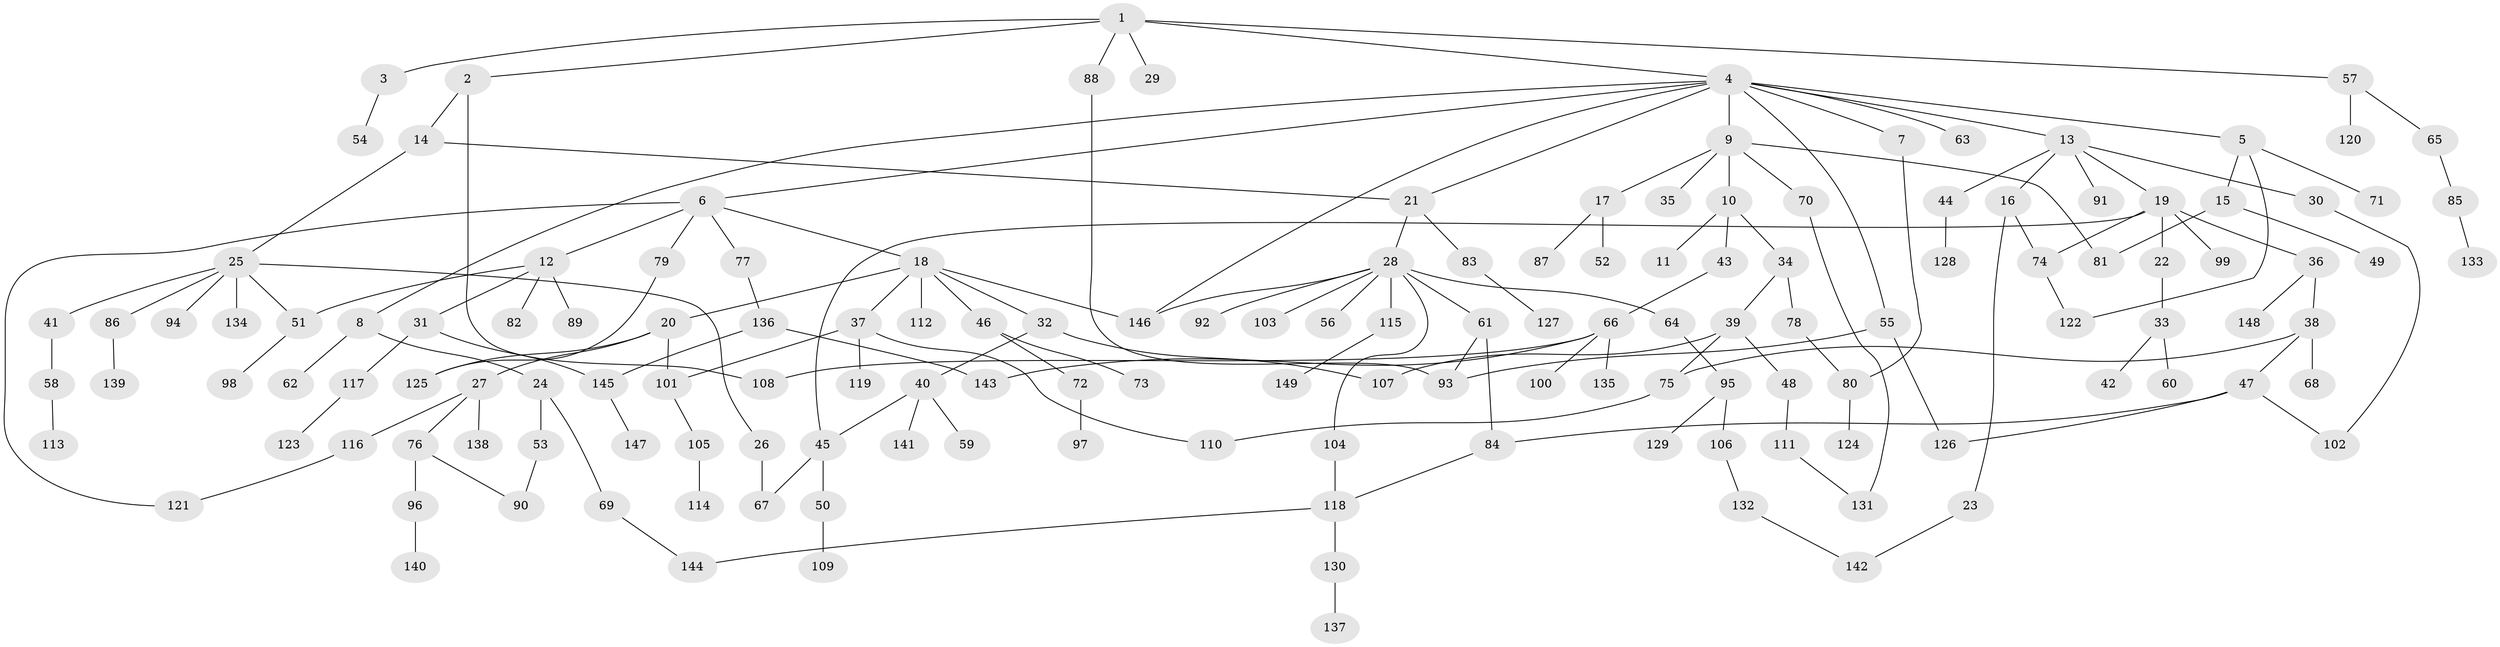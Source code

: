 // Generated by graph-tools (version 1.1) at 2025/41/03/09/25 04:41:31]
// undirected, 149 vertices, 177 edges
graph export_dot {
graph [start="1"]
  node [color=gray90,style=filled];
  1;
  2;
  3;
  4;
  5;
  6;
  7;
  8;
  9;
  10;
  11;
  12;
  13;
  14;
  15;
  16;
  17;
  18;
  19;
  20;
  21;
  22;
  23;
  24;
  25;
  26;
  27;
  28;
  29;
  30;
  31;
  32;
  33;
  34;
  35;
  36;
  37;
  38;
  39;
  40;
  41;
  42;
  43;
  44;
  45;
  46;
  47;
  48;
  49;
  50;
  51;
  52;
  53;
  54;
  55;
  56;
  57;
  58;
  59;
  60;
  61;
  62;
  63;
  64;
  65;
  66;
  67;
  68;
  69;
  70;
  71;
  72;
  73;
  74;
  75;
  76;
  77;
  78;
  79;
  80;
  81;
  82;
  83;
  84;
  85;
  86;
  87;
  88;
  89;
  90;
  91;
  92;
  93;
  94;
  95;
  96;
  97;
  98;
  99;
  100;
  101;
  102;
  103;
  104;
  105;
  106;
  107;
  108;
  109;
  110;
  111;
  112;
  113;
  114;
  115;
  116;
  117;
  118;
  119;
  120;
  121;
  122;
  123;
  124;
  125;
  126;
  127;
  128;
  129;
  130;
  131;
  132;
  133;
  134;
  135;
  136;
  137;
  138;
  139;
  140;
  141;
  142;
  143;
  144;
  145;
  146;
  147;
  148;
  149;
  1 -- 2;
  1 -- 3;
  1 -- 4;
  1 -- 29;
  1 -- 57;
  1 -- 88;
  2 -- 14;
  2 -- 108;
  3 -- 54;
  4 -- 5;
  4 -- 6;
  4 -- 7;
  4 -- 8;
  4 -- 9;
  4 -- 13;
  4 -- 55;
  4 -- 63;
  4 -- 146;
  4 -- 21;
  5 -- 15;
  5 -- 71;
  5 -- 122;
  6 -- 12;
  6 -- 18;
  6 -- 77;
  6 -- 79;
  6 -- 121;
  7 -- 80;
  8 -- 24;
  8 -- 62;
  9 -- 10;
  9 -- 17;
  9 -- 35;
  9 -- 70;
  9 -- 81;
  10 -- 11;
  10 -- 34;
  10 -- 43;
  12 -- 31;
  12 -- 82;
  12 -- 89;
  12 -- 51;
  13 -- 16;
  13 -- 19;
  13 -- 30;
  13 -- 44;
  13 -- 91;
  14 -- 21;
  14 -- 25;
  15 -- 49;
  15 -- 81;
  16 -- 23;
  16 -- 74;
  17 -- 52;
  17 -- 87;
  18 -- 20;
  18 -- 32;
  18 -- 37;
  18 -- 46;
  18 -- 112;
  18 -- 146;
  19 -- 22;
  19 -- 36;
  19 -- 45;
  19 -- 99;
  19 -- 74;
  20 -- 27;
  20 -- 125;
  20 -- 101;
  21 -- 28;
  21 -- 83;
  22 -- 33;
  23 -- 142;
  24 -- 53;
  24 -- 69;
  25 -- 26;
  25 -- 41;
  25 -- 51;
  25 -- 86;
  25 -- 94;
  25 -- 134;
  26 -- 67;
  27 -- 76;
  27 -- 116;
  27 -- 138;
  28 -- 56;
  28 -- 61;
  28 -- 64;
  28 -- 92;
  28 -- 103;
  28 -- 104;
  28 -- 115;
  28 -- 146;
  30 -- 102;
  31 -- 117;
  31 -- 145;
  32 -- 40;
  32 -- 107;
  33 -- 42;
  33 -- 60;
  34 -- 39;
  34 -- 78;
  36 -- 38;
  36 -- 148;
  37 -- 101;
  37 -- 119;
  37 -- 110;
  38 -- 47;
  38 -- 68;
  38 -- 75;
  39 -- 48;
  39 -- 107;
  39 -- 75;
  40 -- 59;
  40 -- 141;
  40 -- 45;
  41 -- 58;
  43 -- 66;
  44 -- 128;
  45 -- 50;
  45 -- 67;
  46 -- 72;
  46 -- 73;
  47 -- 84;
  47 -- 102;
  47 -- 126;
  48 -- 111;
  50 -- 109;
  51 -- 98;
  53 -- 90;
  55 -- 126;
  55 -- 93;
  57 -- 65;
  57 -- 120;
  58 -- 113;
  61 -- 93;
  61 -- 84;
  64 -- 95;
  65 -- 85;
  66 -- 100;
  66 -- 108;
  66 -- 135;
  66 -- 143;
  69 -- 144;
  70 -- 131;
  72 -- 97;
  74 -- 122;
  75 -- 110;
  76 -- 96;
  76 -- 90;
  77 -- 136;
  78 -- 80;
  79 -- 125;
  80 -- 124;
  83 -- 127;
  84 -- 118;
  85 -- 133;
  86 -- 139;
  88 -- 93;
  95 -- 106;
  95 -- 129;
  96 -- 140;
  101 -- 105;
  104 -- 118;
  105 -- 114;
  106 -- 132;
  111 -- 131;
  115 -- 149;
  116 -- 121;
  117 -- 123;
  118 -- 130;
  118 -- 144;
  130 -- 137;
  132 -- 142;
  136 -- 145;
  136 -- 143;
  145 -- 147;
}
